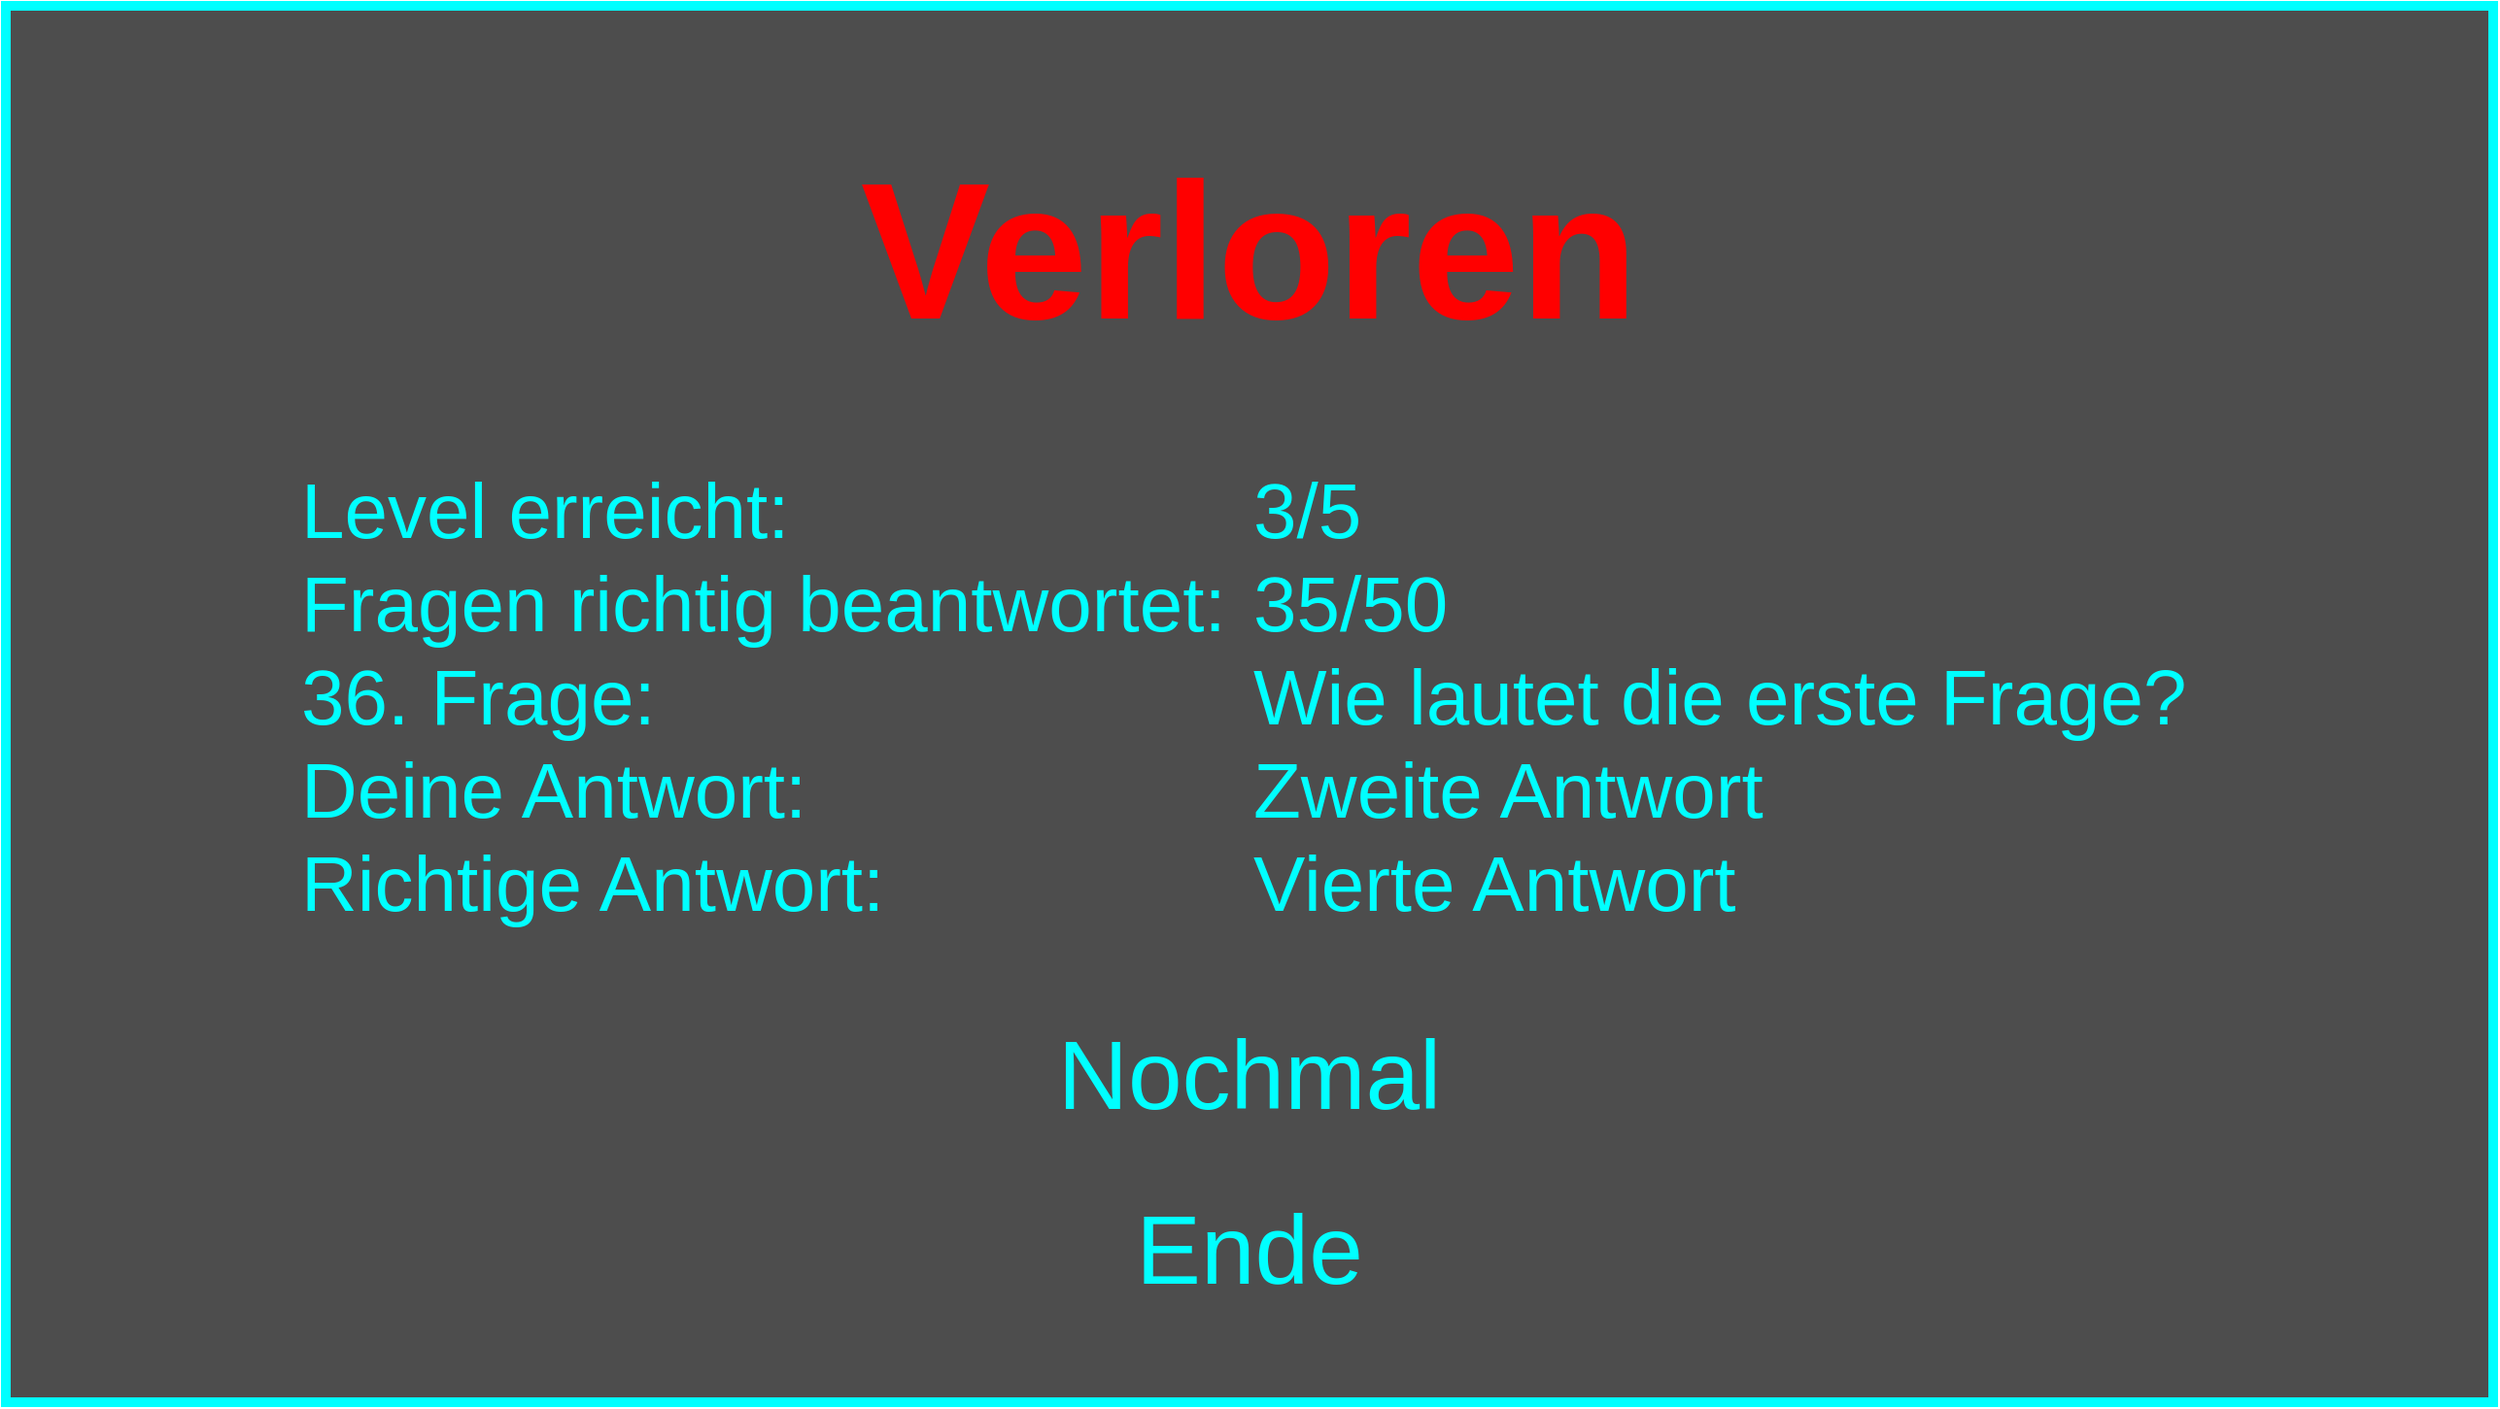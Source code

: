 <mxfile version="14.6.7" type="device"><diagram id="7ufu-2xWMey9KHMllkBW" name="Page-1"><mxGraphModel dx="1038" dy="1648" grid="1" gridSize="10" guides="1" tooltips="1" connect="1" arrows="1" fold="1" page="1" pageScale="1" pageWidth="827" pageHeight="1169" math="0" shadow="0"><root><mxCell id="0"/><mxCell id="1" parent="0"/><mxCell id="PIx4minwWeIDictenfKv-2" value="" style="rounded=0;whiteSpace=wrap;html=1;strokeWidth=5;strokeColor=#00FFFF;fillColor=#4D4D4D;" parent="1" vertex="1"><mxGeometry x="10" y="-1160" width="1280" height="719" as="geometry"/></mxCell><mxCell id="PIx4minwWeIDictenfKv-9" value="&lt;font size=&quot;1&quot;&gt;&lt;b&gt;&lt;font style=&quot;font-size: 100px&quot;&gt;Verloren&lt;/font&gt;&lt;/b&gt;&lt;/font&gt;" style="text;html=1;strokeColor=none;fillColor=none;align=center;verticalAlign=middle;whiteSpace=wrap;rounded=0;fontColor=#FF0000;" parent="1" vertex="1"><mxGeometry x="385" y="-1110" width="530" height="150" as="geometry"/></mxCell><mxCell id="5CmAyvzHdLDFMnpAsFXW-1" value="&lt;div&gt;&lt;font style=&quot;font-size: 40px&quot;&gt;Level erreicht:&lt;br&gt;&lt;/font&gt;&lt;/div&gt;&lt;div&gt;&lt;font style=&quot;font-size: 40px&quot;&gt;Fragen richtig beantwortet:&lt;br&gt;&lt;/font&gt;&lt;/div&gt;&lt;div&gt;&lt;font style=&quot;font-size: 40px&quot;&gt;36. Frage:&lt;br&gt;&lt;/font&gt;&lt;/div&gt;&lt;div&gt;&lt;font style=&quot;font-size: 40px&quot;&gt;Deine Antwort:&lt;br&gt;&lt;/font&gt;&lt;/div&gt;&lt;div&gt;&lt;font style=&quot;font-size: 40px&quot;&gt;Richtige Antwort:&lt;br&gt;&lt;/font&gt;&lt;/div&gt;" style="text;html=1;strokeColor=none;fillColor=none;align=left;verticalAlign=middle;whiteSpace=wrap;rounded=0;fontColor=#00FFFF;" parent="1" vertex="1"><mxGeometry x="160" y="-960" width="490" height="310" as="geometry"/></mxCell><mxCell id="KzHzg6tY1efpMoo111Dj-1" value="&lt;div&gt;&lt;font style=&quot;font-size: 40px&quot;&gt;3/5&lt;/font&gt;&lt;/div&gt;&lt;div&gt;&lt;font style=&quot;font-size: 40px&quot;&gt;35/50&lt;br&gt;&lt;/font&gt;&lt;/div&gt;&lt;div&gt;&lt;font style=&quot;font-size: 40px&quot;&gt;Wie lautet die erste Frage?&lt;/font&gt;&lt;/div&gt;&lt;div&gt;&lt;font style=&quot;font-size: 40px&quot;&gt;Zweite Antwort&lt;/font&gt;&lt;/div&gt;&lt;div&gt;&lt;font style=&quot;font-size: 40px&quot;&gt;Vierte Antwort&lt;br&gt;&lt;/font&gt;&lt;/div&gt;" style="text;html=1;strokeColor=none;fillColor=none;align=left;verticalAlign=middle;whiteSpace=wrap;rounded=0;fontColor=#00FFFF;" vertex="1" parent="1"><mxGeometry x="650" y="-960" width="640" height="310" as="geometry"/></mxCell><mxCell id="KzHzg6tY1efpMoo111Dj-2" value="&lt;font style=&quot;font-size: 50px&quot; color=&quot;#00FFFF&quot;&gt;Nochmal&lt;/font&gt;" style="text;html=1;strokeColor=none;fillColor=none;align=center;verticalAlign=middle;whiteSpace=wrap;rounded=0;labelBackgroundColor=none;fontColor=#FF0000;" vertex="1" parent="1"><mxGeometry x="490" y="-650" width="320" height="80" as="geometry"/></mxCell><mxCell id="KzHzg6tY1efpMoo111Dj-3" value="&lt;font style=&quot;font-size: 50px&quot; color=&quot;#00FFFF&quot;&gt;Ende&lt;/font&gt;" style="text;html=1;strokeColor=none;fillColor=none;align=center;verticalAlign=middle;whiteSpace=wrap;rounded=0;labelBackgroundColor=none;fontColor=#FF0000;" vertex="1" parent="1"><mxGeometry x="490" y="-560" width="320" height="80" as="geometry"/></mxCell></root></mxGraphModel></diagram></mxfile>